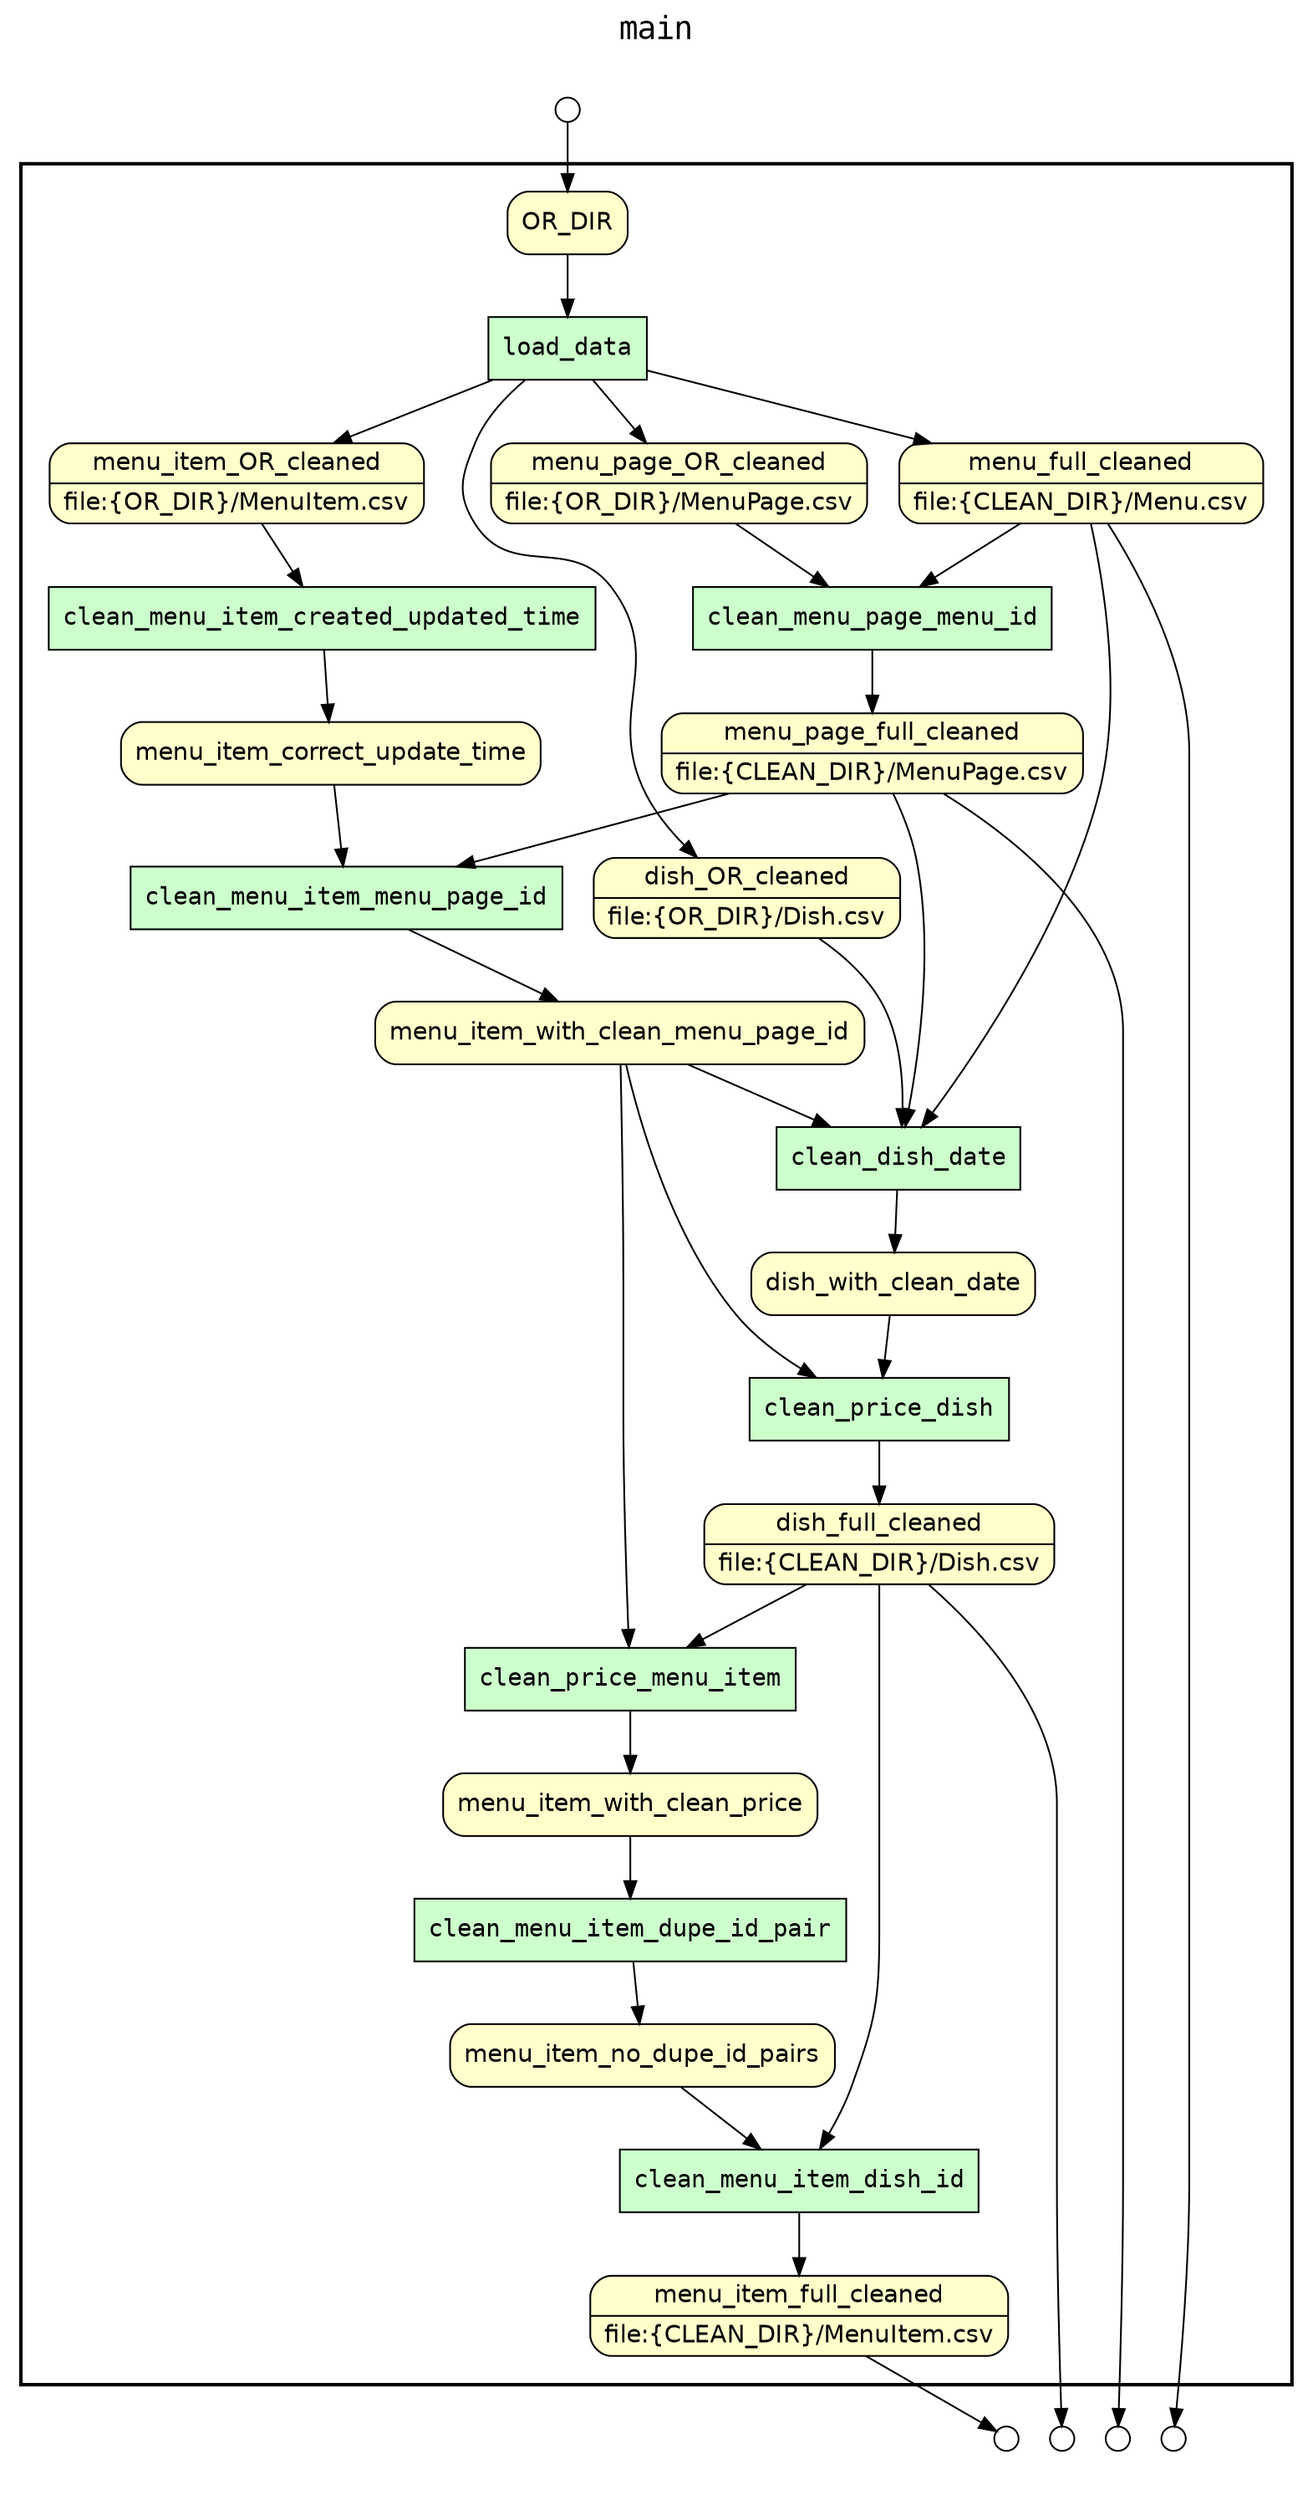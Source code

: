 digraph Workflow {
rankdir=TB
fontname=Courier; fontsize=18; labelloc=t
label=main
subgraph cluster_workflow_box_outer { label=""; color=black; penwidth=2
subgraph cluster_workflow_box_inner { label=""; color=white
node[shape=box style=filled fillcolor="#CCFFCC" peripheries=1 fontname=Courier]
load_data
clean_menu_item_created_updated_time
clean_menu_page_menu_id
clean_menu_item_menu_page_id
clean_dish_date
clean_price_dish
clean_price_menu_item
clean_menu_item_dupe_id_pair
clean_menu_item_dish_id
node[shape=box style="rounded,filled" fillcolor="#FFFFCC" peripheries=1 fontname=Helvetica]
menu_full_cleaned [shape=record rankdir=LR label="{<f0> menu_full_cleaned |<f1> file\:\{CLEAN_DIR\}/Menu.csv}"];
menu_page_full_cleaned [shape=record rankdir=LR label="{<f0> menu_page_full_cleaned |<f1> file\:\{CLEAN_DIR\}/MenuPage.csv}"];
menu_item_full_cleaned [shape=record rankdir=LR label="{<f0> menu_item_full_cleaned |<f1> file\:\{CLEAN_DIR\}/MenuItem.csv}"];
dish_full_cleaned [shape=record rankdir=LR label="{<f0> dish_full_cleaned |<f1> file\:\{CLEAN_DIR\}/Dish.csv}"];
OR_DIR
menu_item_OR_cleaned [shape=record rankdir=LR label="{<f0> menu_item_OR_cleaned |<f1> file\:\{OR_DIR\}/MenuItem.csv}"];
menu_page_OR_cleaned [shape=record rankdir=LR label="{<f0> menu_page_OR_cleaned |<f1> file\:\{OR_DIR\}/MenuPage.csv}"];
menu_item_correct_update_time
menu_item_with_clean_menu_page_id
dish_OR_cleaned [shape=record rankdir=LR label="{<f0> dish_OR_cleaned |<f1> file\:\{OR_DIR\}/Dish.csv}"];
dish_with_clean_date
menu_item_with_clean_price
menu_item_no_dupe_id_pairs
load_data -> menu_full_cleaned
load_data -> menu_page_OR_cleaned
load_data -> menu_item_OR_cleaned
load_data -> dish_OR_cleaned
OR_DIR -> load_data
clean_menu_item_created_updated_time -> menu_item_correct_update_time
menu_item_OR_cleaned -> clean_menu_item_created_updated_time
clean_menu_page_menu_id -> menu_page_full_cleaned
menu_page_OR_cleaned -> clean_menu_page_menu_id
menu_full_cleaned -> clean_menu_page_menu_id
clean_menu_item_menu_page_id -> menu_item_with_clean_menu_page_id
menu_item_correct_update_time -> clean_menu_item_menu_page_id
menu_page_full_cleaned -> clean_menu_item_menu_page_id
clean_dish_date -> dish_with_clean_date
menu_full_cleaned -> clean_dish_date
menu_page_full_cleaned -> clean_dish_date
menu_item_with_clean_menu_page_id -> clean_dish_date
dish_OR_cleaned -> clean_dish_date
clean_price_dish -> dish_full_cleaned
menu_item_with_clean_menu_page_id -> clean_price_dish
dish_with_clean_date -> clean_price_dish
clean_price_menu_item -> menu_item_with_clean_price
menu_item_with_clean_menu_page_id -> clean_price_menu_item
dish_full_cleaned -> clean_price_menu_item
clean_menu_item_dupe_id_pair -> menu_item_no_dupe_id_pairs
menu_item_with_clean_price -> clean_menu_item_dupe_id_pair
clean_menu_item_dish_id -> menu_item_full_cleaned
menu_item_no_dupe_id_pairs -> clean_menu_item_dish_id
dish_full_cleaned -> clean_menu_item_dish_id
}}
subgraph cluster_input_ports_group_outer { label=""; color=white
subgraph cluster_input_ports_group_inner { label=""; color=white
node[shape=circle style="rounded,filled" fillcolor="#FFFFFF" peripheries=1 fontname=Helvetica width=0.2]
OR_DIR_input_port [label=""]
}}
subgraph cluster_output_ports_group_outer { label=""; color=white
subgraph cluster_output_ports_group_inner { label=""; color=white
node[shape=circle style="rounded,filled" fillcolor="#FFFFFF" peripheries=1 fontname=Helvetica width=0.2]
menu_full_cleaned_output_port [label=""]
menu_page_full_cleaned_output_port [label=""]
menu_item_full_cleaned_output_port [label=""]
dish_full_cleaned_output_port [label=""]
}}
OR_DIR_input_port -> OR_DIR
menu_full_cleaned -> menu_full_cleaned_output_port
menu_page_full_cleaned -> menu_page_full_cleaned_output_port
menu_item_full_cleaned -> menu_item_full_cleaned_output_port
dish_full_cleaned -> dish_full_cleaned_output_port
}
